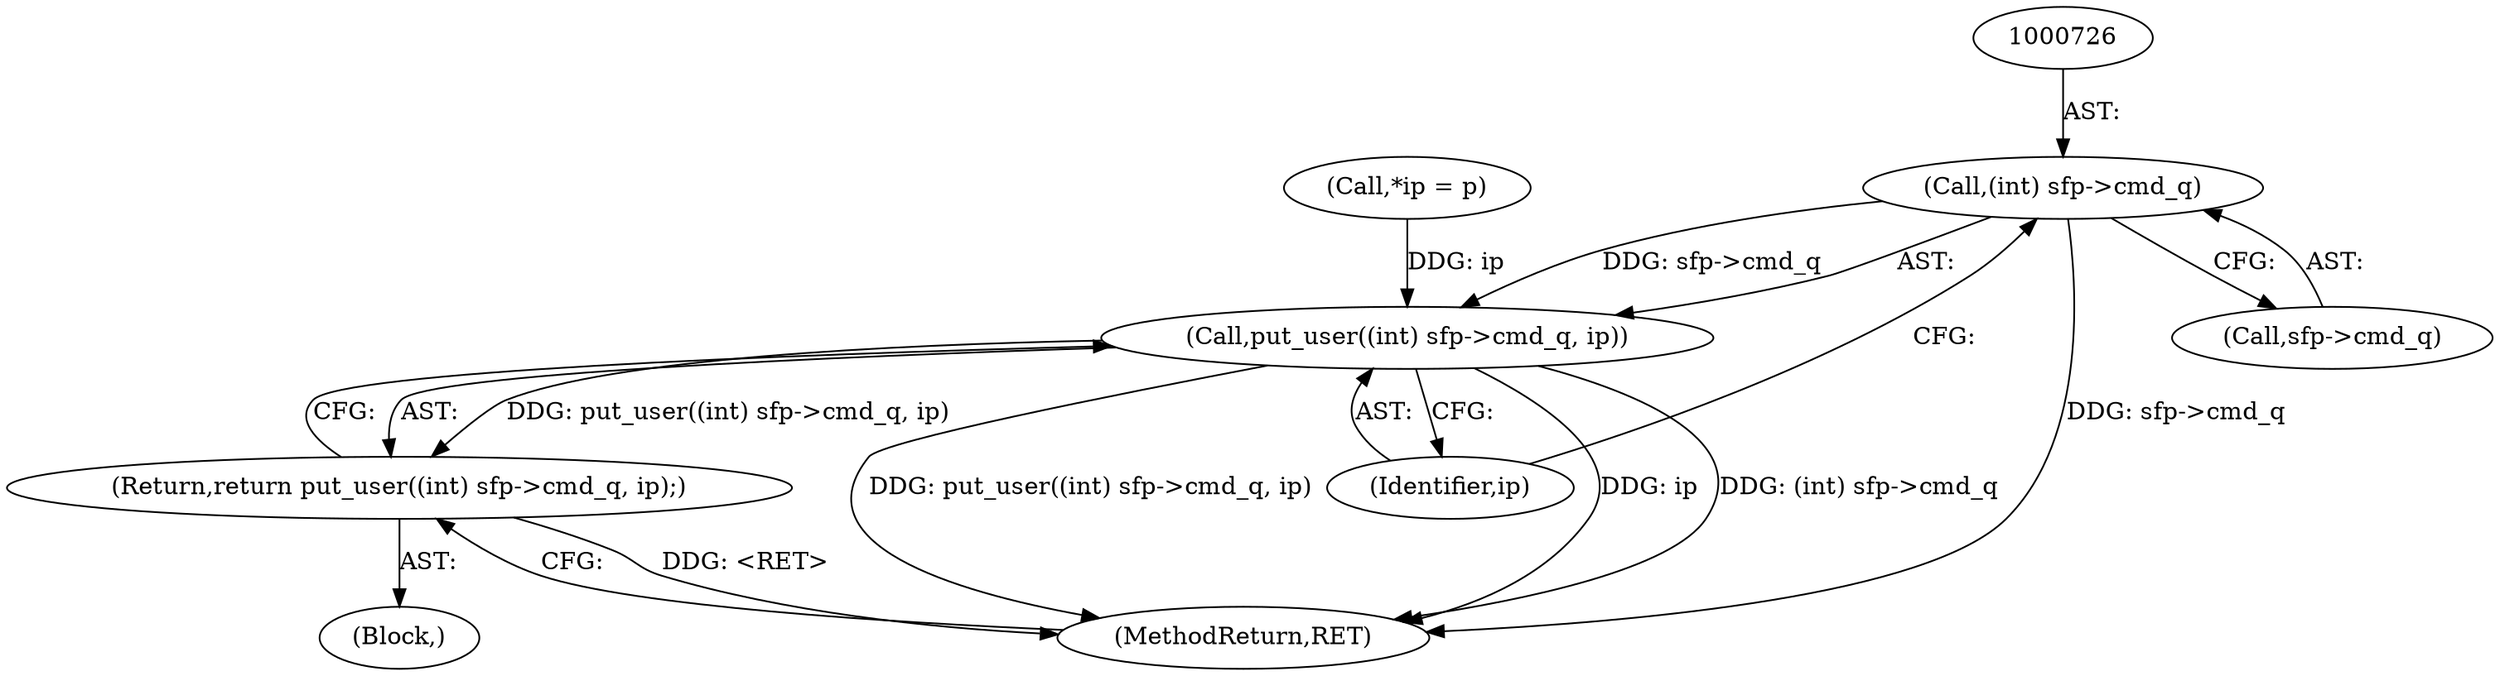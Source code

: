 digraph "0_linux_3e0097499839e0fe3af380410eababe5a47c4cf9_0@pointer" {
"1000725" [label="(Call,(int) sfp->cmd_q)"];
"1000724" [label="(Call,put_user((int) sfp->cmd_q, ip))"];
"1000723" [label="(Return,return put_user((int) sfp->cmd_q, ip);)"];
"1000730" [label="(Identifier,ip)"];
"1000723" [label="(Return,return put_user((int) sfp->cmd_q, ip);)"];
"1000725" [label="(Call,(int) sfp->cmd_q)"];
"1001060" [label="(MethodReturn,RET)"];
"1000167" [label="(Block,)"];
"1000727" [label="(Call,sfp->cmd_q)"];
"1000118" [label="(Call,*ip = p)"];
"1000724" [label="(Call,put_user((int) sfp->cmd_q, ip))"];
"1000725" -> "1000724"  [label="AST: "];
"1000725" -> "1000727"  [label="CFG: "];
"1000726" -> "1000725"  [label="AST: "];
"1000727" -> "1000725"  [label="AST: "];
"1000730" -> "1000725"  [label="CFG: "];
"1000725" -> "1001060"  [label="DDG: sfp->cmd_q"];
"1000725" -> "1000724"  [label="DDG: sfp->cmd_q"];
"1000724" -> "1000723"  [label="AST: "];
"1000724" -> "1000730"  [label="CFG: "];
"1000730" -> "1000724"  [label="AST: "];
"1000723" -> "1000724"  [label="CFG: "];
"1000724" -> "1001060"  [label="DDG: put_user((int) sfp->cmd_q, ip)"];
"1000724" -> "1001060"  [label="DDG: ip"];
"1000724" -> "1001060"  [label="DDG: (int) sfp->cmd_q"];
"1000724" -> "1000723"  [label="DDG: put_user((int) sfp->cmd_q, ip)"];
"1000118" -> "1000724"  [label="DDG: ip"];
"1000723" -> "1000167"  [label="AST: "];
"1001060" -> "1000723"  [label="CFG: "];
"1000723" -> "1001060"  [label="DDG: <RET>"];
}
